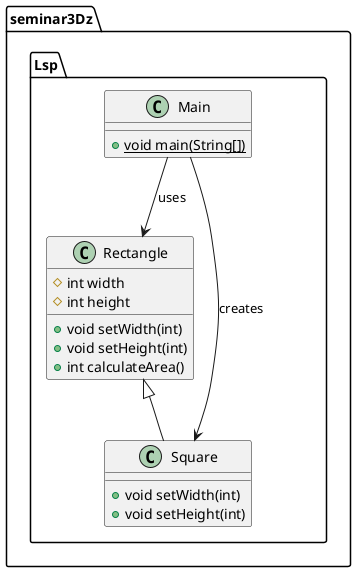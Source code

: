 @startuml
class seminar3Dz.Lsp.Main {
+ {static} void main(String[])
}
class seminar3Dz.Lsp.Rectangle {
# int width
# int height
+ void setWidth(int)
+ void setHeight(int)
+ int calculateArea()
}
class seminar3Dz.Lsp.Square {
+ void setWidth(int)
+ void setHeight(int)
}

seminar3Dz.Lsp.Main --> seminar3Dz.Lsp.Rectangle : uses
seminar3Dz.Lsp.Main --> seminar3Dz.Lsp.Square : creates

seminar3Dz.Lsp.Rectangle <|-- seminar3Dz.Lsp.Square
@enduml